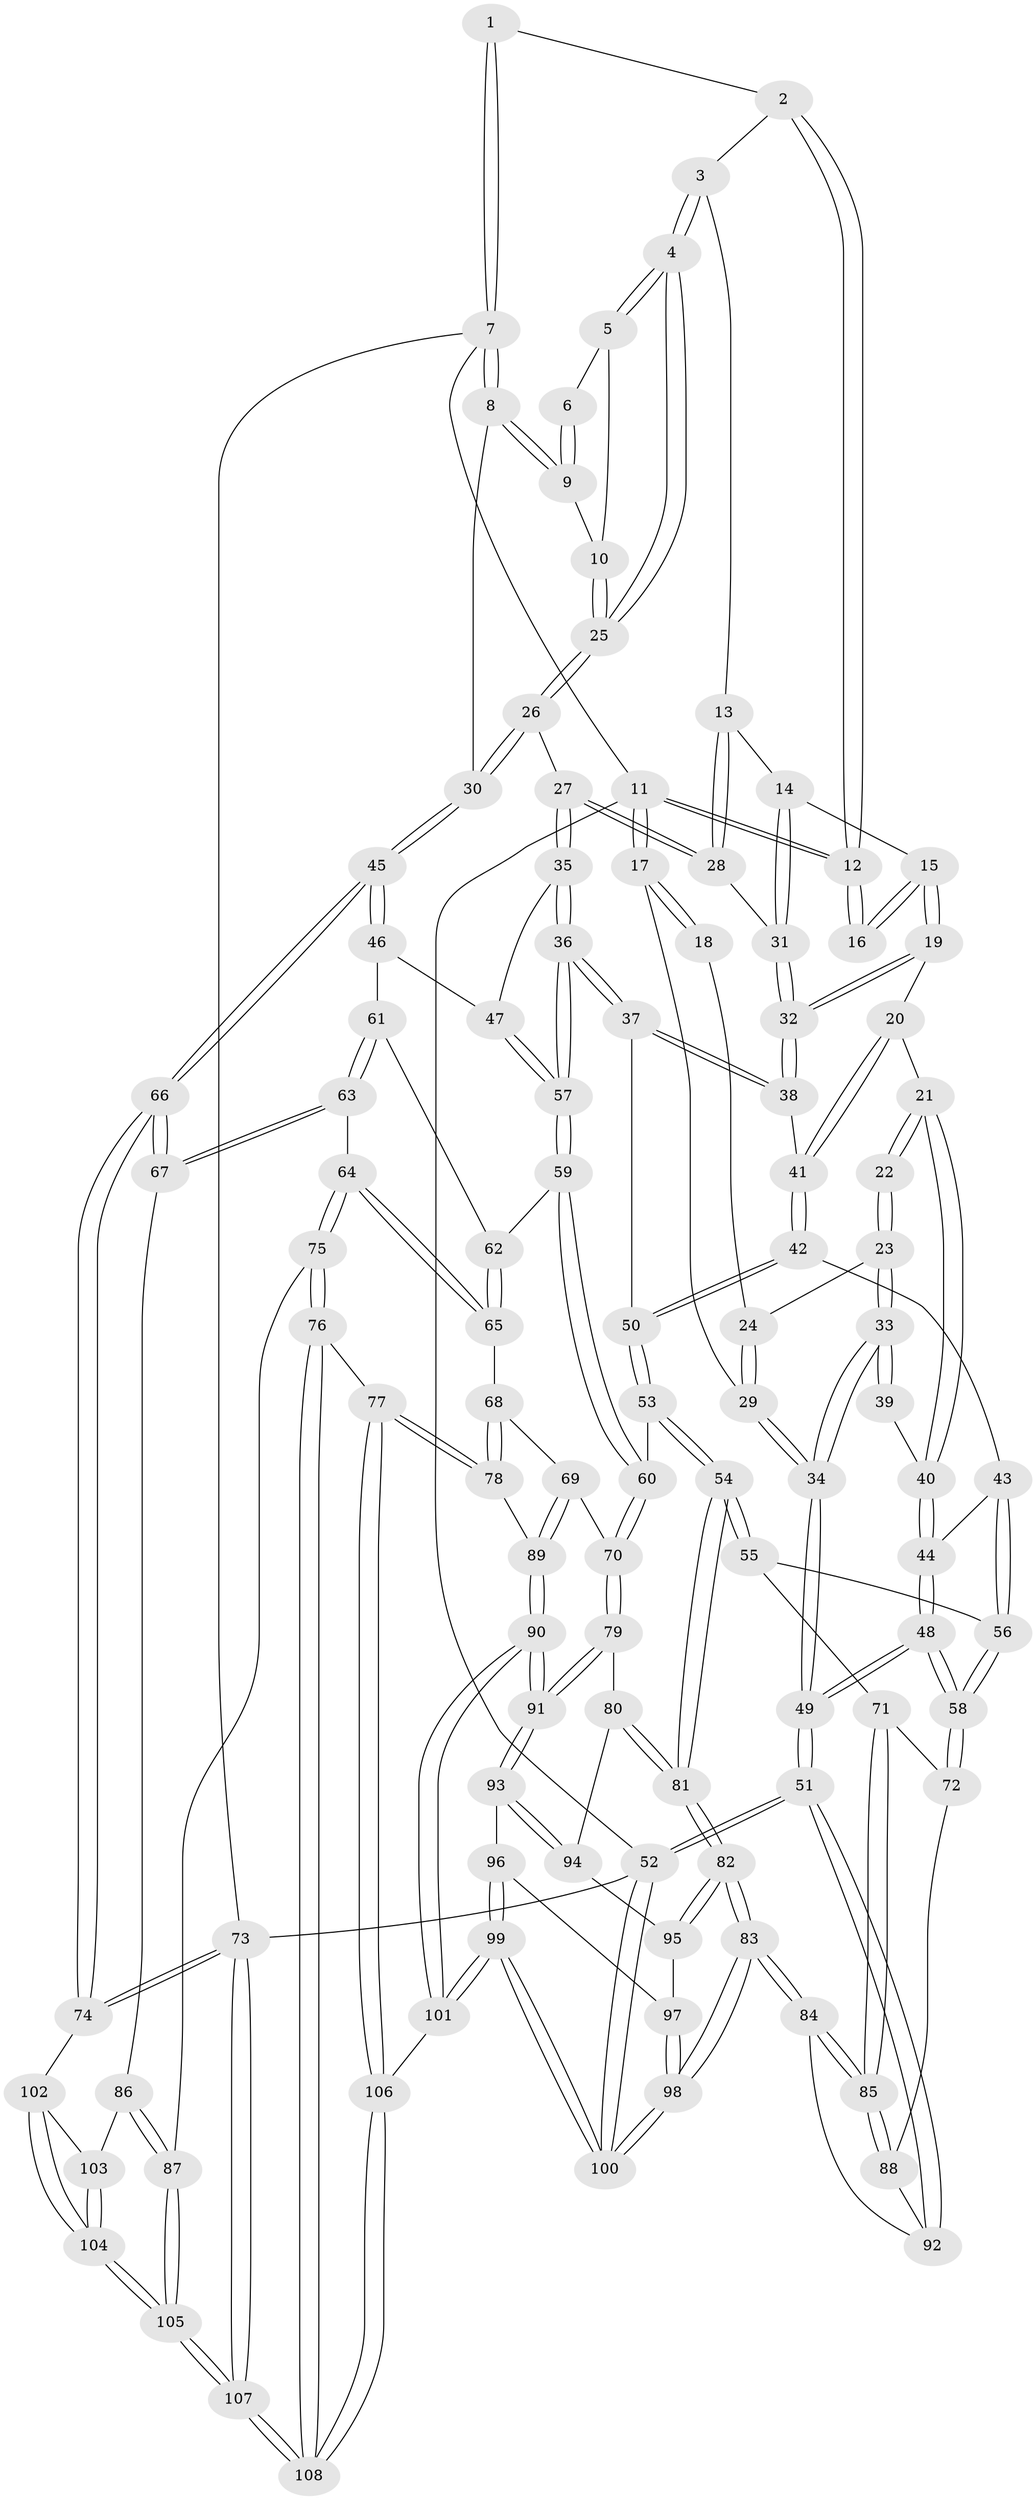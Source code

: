 // Generated by graph-tools (version 1.1) at 2025/11/02/27/25 16:11:58]
// undirected, 108 vertices, 267 edges
graph export_dot {
graph [start="1"]
  node [color=gray90,style=filled];
  1 [pos="+0.9735072383981656+0"];
  2 [pos="+0.6369637391210995+0"];
  3 [pos="+0.657706252121821+0"];
  4 [pos="+0.8213426619283191+0.20375575880750432"];
  5 [pos="+0.9014631837140862+0.10063498026356352"];
  6 [pos="+0.9341152417482533+0"];
  7 [pos="+1+0"];
  8 [pos="+1+0.3723820444027541"];
  9 [pos="+0.9505423746787247+0.21236080263540655"];
  10 [pos="+0.9039222162192228+0.20218658599470407"];
  11 [pos="+0+0"];
  12 [pos="+0.4061566857835247+0"];
  13 [pos="+0.6447078199637196+0.13138060567810864"];
  14 [pos="+0.5197778266604678+0.25464075413301623"];
  15 [pos="+0.3842090307647538+0.09931023494794647"];
  16 [pos="+0.4037336664393149+0"];
  17 [pos="+0+0"];
  18 [pos="+0.14853987513049477+0.08799719578665628"];
  19 [pos="+0.34847063597906336+0.18932845843848456"];
  20 [pos="+0.1920940174932737+0.31121348314092057"];
  21 [pos="+0.1865934322308413+0.3094968129904684"];
  22 [pos="+0.1765954919070928+0.30266851037478776"];
  23 [pos="+0.14930988228735717+0.2668795768343284"];
  24 [pos="+0.12717791550658178+0.17604946517427925"];
  25 [pos="+0.822731285582099+0.206534825056504"];
  26 [pos="+0.8040865866000941+0.2738680323184336"];
  27 [pos="+0.7230650287745487+0.34212309167107785"];
  28 [pos="+0.658027467488393+0.28882417953886286"];
  29 [pos="+0+0.12056278860415263"];
  30 [pos="+1+0.45594767108096756"];
  31 [pos="+0.541225803258534+0.31552937623926486"];
  32 [pos="+0.4579720240044646+0.42364965444613634"];
  33 [pos="+0+0.1933726263003928"];
  34 [pos="+0+0.18846079092535706"];
  35 [pos="+0.7277519734089288+0.3883412889003472"];
  36 [pos="+0.5086569809482795+0.5023911370410034"];
  37 [pos="+0.46478079161196817+0.4530389413267778"];
  38 [pos="+0.45651226246499105+0.43222746335773227"];
  39 [pos="+0.03231584520512834+0.34402394037053574"];
  40 [pos="+0.034971046780607196+0.47112730931810565"];
  41 [pos="+0.23671719126718724+0.3994121944058871"];
  42 [pos="+0.2056487943548855+0.504775146568588"];
  43 [pos="+0.18513540907607967+0.5188720358340357"];
  44 [pos="+0.01978042036690473+0.5033905021957382"];
  45 [pos="+1+0.4744563528864761"];
  46 [pos="+0.8730290453992776+0.5333138507348548"];
  47 [pos="+0.8035242074562458+0.4832718687107932"];
  48 [pos="+0+0.5957883086729048"];
  49 [pos="+0+0.5954668384581376"];
  50 [pos="+0.3008976303872295+0.5665855027867938"];
  51 [pos="+0+1"];
  52 [pos="+0+1"];
  53 [pos="+0.31856561681405227+0.6717805891347539"];
  54 [pos="+0.29366248784844357+0.7007992837372585"];
  55 [pos="+0.19187155362120198+0.6855476649940893"];
  56 [pos="+0.16742702608488494+0.639975798600918"];
  57 [pos="+0.5335431763892916+0.5863734977250269"];
  58 [pos="+0+0.6078049950348945"];
  59 [pos="+0.5335960873236535+0.5873348551880622"];
  60 [pos="+0.5152481392841471+0.6425823641613135"];
  61 [pos="+0.8592965580637139+0.5551770294424757"];
  62 [pos="+0.673522153428727+0.6212756760214238"];
  63 [pos="+0.8187106099548065+0.6965634527478468"];
  64 [pos="+0.7497826699907597+0.7250850634404828"];
  65 [pos="+0.7208170665673399+0.7224151750420701"];
  66 [pos="+1+0.7842665680736849"];
  67 [pos="+0.8728179863944788+0.7851027514522507"];
  68 [pos="+0.7091762666436672+0.727203370252485"];
  69 [pos="+0.5566979594257246+0.7303289466690218"];
  70 [pos="+0.5238020268083438+0.6801960659171487"];
  71 [pos="+0.1598628878476999+0.7233904618300272"];
  72 [pos="+0.044123807397356406+0.7418280348992122"];
  73 [pos="+1+1"];
  74 [pos="+1+0.7910691511239206"];
  75 [pos="+0.7429495366491246+0.8906464005703719"];
  76 [pos="+0.7346944466071882+0.8932988595273199"];
  77 [pos="+0.6738864520020137+0.8876291182161283"];
  78 [pos="+0.6566469980022888+0.875766163655715"];
  79 [pos="+0.40924893608975016+0.79876547671054"];
  80 [pos="+0.38640556617244126+0.799859931757973"];
  81 [pos="+0.3086585172112676+0.7803257749007794"];
  82 [pos="+0.2635957656075701+0.8667257870999482"];
  83 [pos="+0.21653120210641003+0.920667309417347"];
  84 [pos="+0.20567166408502863+0.9087761495071092"];
  85 [pos="+0.16937458413514483+0.8417036378025465"];
  86 [pos="+0.834268059115775+0.8671057840079536"];
  87 [pos="+0.778046058540231+0.8921197185252282"];
  88 [pos="+0.05672699427612654+0.7923313500095662"];
  89 [pos="+0.5758873285616772+0.8446932605985884"];
  90 [pos="+0.507951033159342+0.9049631498283344"];
  91 [pos="+0.47160719551955077+0.8843894925592222"];
  92 [pos="+0.03475498093750938+0.8593538451864964"];
  93 [pos="+0.4382550017754749+0.8862991435067769"];
  94 [pos="+0.3846199402792506+0.8562136736282369"];
  95 [pos="+0.3716250598193442+0.8815871563530749"];
  96 [pos="+0.39633097413524254+0.8955364463352828"];
  97 [pos="+0.37803495695337286+0.8879048118235586"];
  98 [pos="+0.21540941306750624+1"];
  99 [pos="+0.3047829752704017+1"];
  100 [pos="+0.21484072059161705+1"];
  101 [pos="+0.4417681260679244+1"];
  102 [pos="+0.9841955614513589+0.8994975144570114"];
  103 [pos="+0.8972570110908259+0.9138834393901651"];
  104 [pos="+0.8918483327294173+1"];
  105 [pos="+0.8877995477879527+1"];
  106 [pos="+0.546977714826248+1"];
  107 [pos="+0.9144490914570327+1"];
  108 [pos="+0.7301611324417231+1"];
  1 -- 2;
  1 -- 7;
  1 -- 7;
  2 -- 3;
  2 -- 12;
  2 -- 12;
  3 -- 4;
  3 -- 4;
  3 -- 13;
  4 -- 5;
  4 -- 5;
  4 -- 25;
  4 -- 25;
  5 -- 6;
  5 -- 10;
  6 -- 9;
  6 -- 9;
  7 -- 8;
  7 -- 8;
  7 -- 11;
  7 -- 73;
  8 -- 9;
  8 -- 9;
  8 -- 30;
  9 -- 10;
  10 -- 25;
  10 -- 25;
  11 -- 12;
  11 -- 12;
  11 -- 17;
  11 -- 17;
  11 -- 52;
  12 -- 16;
  12 -- 16;
  13 -- 14;
  13 -- 28;
  13 -- 28;
  14 -- 15;
  14 -- 31;
  14 -- 31;
  15 -- 16;
  15 -- 16;
  15 -- 19;
  15 -- 19;
  17 -- 18;
  17 -- 18;
  17 -- 29;
  18 -- 24;
  19 -- 20;
  19 -- 32;
  19 -- 32;
  20 -- 21;
  20 -- 41;
  20 -- 41;
  21 -- 22;
  21 -- 22;
  21 -- 40;
  21 -- 40;
  22 -- 23;
  22 -- 23;
  23 -- 24;
  23 -- 33;
  23 -- 33;
  24 -- 29;
  24 -- 29;
  25 -- 26;
  25 -- 26;
  26 -- 27;
  26 -- 30;
  26 -- 30;
  27 -- 28;
  27 -- 28;
  27 -- 35;
  27 -- 35;
  28 -- 31;
  29 -- 34;
  29 -- 34;
  30 -- 45;
  30 -- 45;
  31 -- 32;
  31 -- 32;
  32 -- 38;
  32 -- 38;
  33 -- 34;
  33 -- 34;
  33 -- 39;
  33 -- 39;
  34 -- 49;
  34 -- 49;
  35 -- 36;
  35 -- 36;
  35 -- 47;
  36 -- 37;
  36 -- 37;
  36 -- 57;
  36 -- 57;
  37 -- 38;
  37 -- 38;
  37 -- 50;
  38 -- 41;
  39 -- 40;
  40 -- 44;
  40 -- 44;
  41 -- 42;
  41 -- 42;
  42 -- 43;
  42 -- 50;
  42 -- 50;
  43 -- 44;
  43 -- 56;
  43 -- 56;
  44 -- 48;
  44 -- 48;
  45 -- 46;
  45 -- 46;
  45 -- 66;
  45 -- 66;
  46 -- 47;
  46 -- 61;
  47 -- 57;
  47 -- 57;
  48 -- 49;
  48 -- 49;
  48 -- 58;
  48 -- 58;
  49 -- 51;
  49 -- 51;
  50 -- 53;
  50 -- 53;
  51 -- 52;
  51 -- 52;
  51 -- 92;
  51 -- 92;
  52 -- 100;
  52 -- 100;
  52 -- 73;
  53 -- 54;
  53 -- 54;
  53 -- 60;
  54 -- 55;
  54 -- 55;
  54 -- 81;
  54 -- 81;
  55 -- 56;
  55 -- 71;
  56 -- 58;
  56 -- 58;
  57 -- 59;
  57 -- 59;
  58 -- 72;
  58 -- 72;
  59 -- 60;
  59 -- 60;
  59 -- 62;
  60 -- 70;
  60 -- 70;
  61 -- 62;
  61 -- 63;
  61 -- 63;
  62 -- 65;
  62 -- 65;
  63 -- 64;
  63 -- 67;
  63 -- 67;
  64 -- 65;
  64 -- 65;
  64 -- 75;
  64 -- 75;
  65 -- 68;
  66 -- 67;
  66 -- 67;
  66 -- 74;
  66 -- 74;
  67 -- 86;
  68 -- 69;
  68 -- 78;
  68 -- 78;
  69 -- 70;
  69 -- 89;
  69 -- 89;
  70 -- 79;
  70 -- 79;
  71 -- 72;
  71 -- 85;
  71 -- 85;
  72 -- 88;
  73 -- 74;
  73 -- 74;
  73 -- 107;
  73 -- 107;
  74 -- 102;
  75 -- 76;
  75 -- 76;
  75 -- 87;
  76 -- 77;
  76 -- 108;
  76 -- 108;
  77 -- 78;
  77 -- 78;
  77 -- 106;
  77 -- 106;
  78 -- 89;
  79 -- 80;
  79 -- 91;
  79 -- 91;
  80 -- 81;
  80 -- 81;
  80 -- 94;
  81 -- 82;
  81 -- 82;
  82 -- 83;
  82 -- 83;
  82 -- 95;
  82 -- 95;
  83 -- 84;
  83 -- 84;
  83 -- 98;
  83 -- 98;
  84 -- 85;
  84 -- 85;
  84 -- 92;
  85 -- 88;
  85 -- 88;
  86 -- 87;
  86 -- 87;
  86 -- 103;
  87 -- 105;
  87 -- 105;
  88 -- 92;
  89 -- 90;
  89 -- 90;
  90 -- 91;
  90 -- 91;
  90 -- 101;
  90 -- 101;
  91 -- 93;
  91 -- 93;
  93 -- 94;
  93 -- 94;
  93 -- 96;
  94 -- 95;
  95 -- 97;
  96 -- 97;
  96 -- 99;
  96 -- 99;
  97 -- 98;
  97 -- 98;
  98 -- 100;
  98 -- 100;
  99 -- 100;
  99 -- 100;
  99 -- 101;
  99 -- 101;
  101 -- 106;
  102 -- 103;
  102 -- 104;
  102 -- 104;
  103 -- 104;
  103 -- 104;
  104 -- 105;
  104 -- 105;
  105 -- 107;
  105 -- 107;
  106 -- 108;
  106 -- 108;
  107 -- 108;
  107 -- 108;
}
